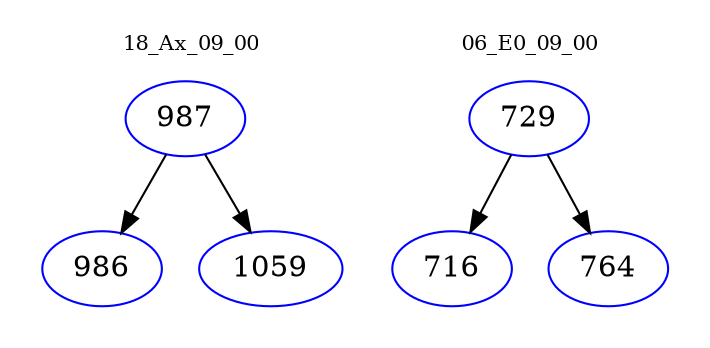 digraph{
subgraph cluster_0 {
color = white
label = "18_Ax_09_00";
fontsize=10;
T0_987 [label="987", color="blue"]
T0_987 -> T0_986 [color="black"]
T0_986 [label="986", color="blue"]
T0_987 -> T0_1059 [color="black"]
T0_1059 [label="1059", color="blue"]
}
subgraph cluster_1 {
color = white
label = "06_E0_09_00";
fontsize=10;
T1_729 [label="729", color="blue"]
T1_729 -> T1_716 [color="black"]
T1_716 [label="716", color="blue"]
T1_729 -> T1_764 [color="black"]
T1_764 [label="764", color="blue"]
}
}

